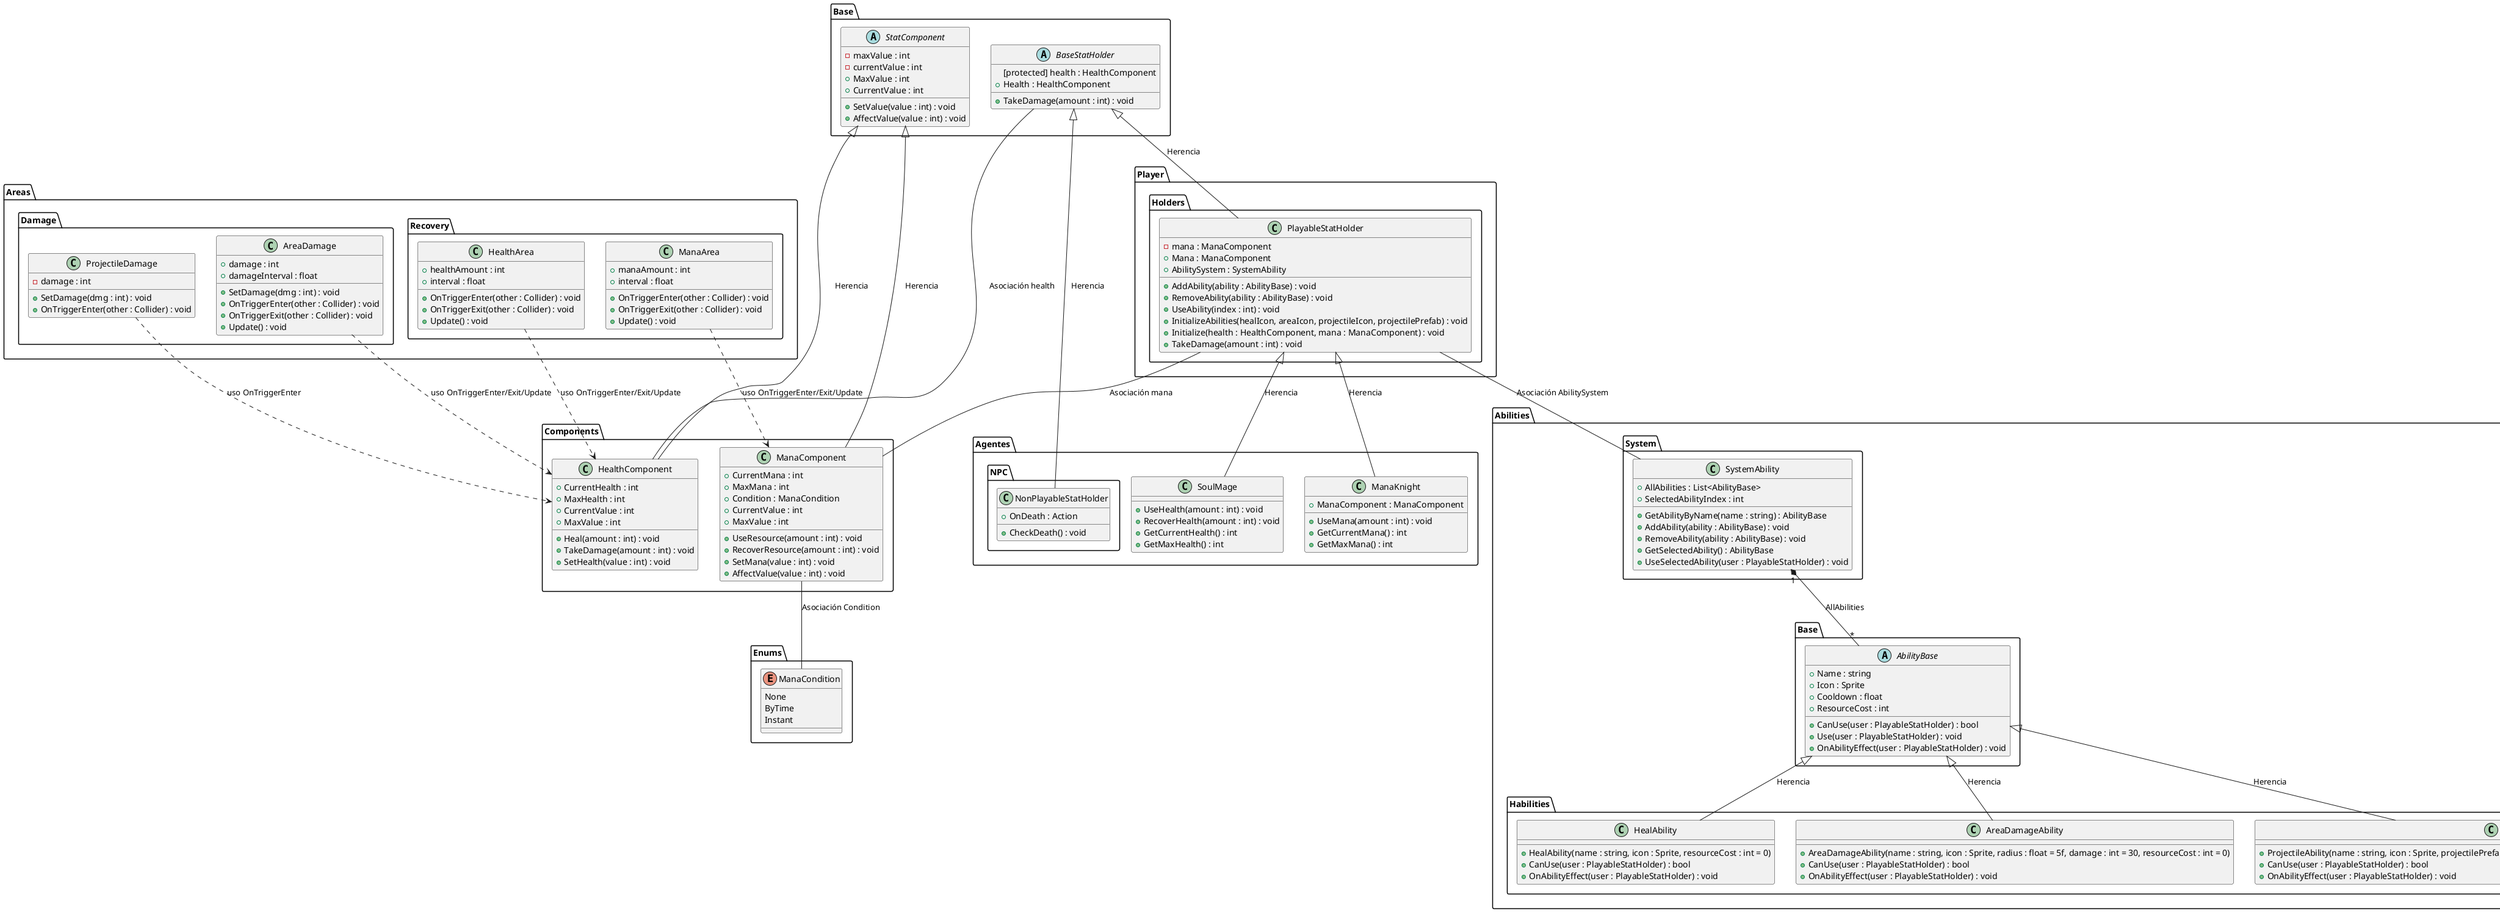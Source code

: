 @startuml

' === RELATIONSHIP LEGEND ===
' <|--  : Herencia (Inheritance)
' --    : Asociación (Association)
' *--   : Composición (Composition)
' ..>   : Asociación débil (Weak association / usage)
' "1"   : Uno
' "0..*" o "*" : Muchos
' "1..3": Entre uno y tres

' ENUMS
package "Enums" {
    enum ManaCondition {
        None
        ByTime
        Instant
    }
}

' BASE COMPONENTS
package "Base" {
    abstract class StatComponent {
        -maxValue : int
        -currentValue : int
        +MaxValue : int
        +CurrentValue : int
        +SetValue(value : int) : void
        +AffectValue(value : int) : void
    }

    abstract class BaseStatHolder {
        [protected] health : HealthComponent
        +Health : HealthComponent
        +TakeDamage(amount : int) : void
    }
}

package "Components" {
    class HealthComponent {
        +CurrentHealth : int
        +MaxHealth : int
        +Heal(amount : int) : void
        +TakeDamage(amount : int) : void
        +SetHealth(value : int) : void
        +CurrentValue : int
        +MaxValue : int
    }

    class ManaComponent {
        +CurrentMana : int
        +MaxMana : int
        +Condition : ManaCondition
        +UseResource(amount : int) : void
        +RecoverResource(amount : int) : void
        +SetMana(value : int) : void
        +AffectValue(value : int) : void
        +CurrentValue : int
        +MaxValue : int
    }
}

package "Player.Holders" {
    class PlayableStatHolder {
        -mana : ManaComponent
        +Mana : ManaComponent
        +AbilitySystem : SystemAbility
        +AddAbility(ability : AbilityBase) : void
        +RemoveAbility(ability : AbilityBase) : void
        +UseAbility(index : int) : void
        +InitializeAbilities(healIcon, areaIcon, projectileIcon, projectilePrefab) : void
        +Initialize(health : HealthComponent, mana : ManaComponent) : void
        +TakeDamage(amount : int) : void
    }
}

package "Agentes.NPC" {
    class NonPlayableStatHolder {
        +OnDeath : Action
        +CheckDeath() : void
    }
}

package "Agentes" {
    class SoulMage {
        +UseHealth(amount : int) : void
        +RecoverHealth(amount : int) : void
        +GetCurrentHealth() : int
        +GetMaxHealth() : int
    }

    class ManaKnight {
        +ManaComponent : ManaComponent
        +UseMana(amount : int) : void
        +GetCurrentMana() : int
        +GetMaxMana() : int
    }
}

package "Abilities.Base" {
    abstract class AbilityBase {
        +Name : string
        +Icon : Sprite
        +Cooldown : float
        +ResourceCost : int
        +CanUse(user : PlayableStatHolder) : bool
        +Use(user : PlayableStatHolder) : void
        +OnAbilityEffect(user : PlayableStatHolder) : void
    }
}

package "Abilities.Habilities" {
    class HealAbility {
        +HealAbility(name : string, icon : Sprite, resourceCost : int = 0)
        +CanUse(user : PlayableStatHolder) : bool
        +OnAbilityEffect(user : PlayableStatHolder) : void
    }

    class AreaDamageAbility {
        +AreaDamageAbility(name : string, icon : Sprite, radius : float = 5f, damage : int = 30, resourceCost : int = 0)
        +CanUse(user : PlayableStatHolder) : bool
        +OnAbilityEffect(user : PlayableStatHolder) : void
    }

    class ProjectileAbility {
        +ProjectileAbility(name : string, icon : Sprite, projectilePrefab : GameObject = null, projectileSpeed : float = 20f, resourceCost : int = 0)
        +CanUse(user : PlayableStatHolder) : bool
        +OnAbilityEffect(user : PlayableStatHolder) : void
    }
}

package "Abilities.System" {
    class SystemAbility {
        +AllAbilities : List<AbilityBase>
        +SelectedAbilityIndex : int
        +GetAbilityByName(name : string) : AbilityBase
        +AddAbility(ability : AbilityBase) : void
        +RemoveAbility(ability : AbilityBase) : void
        +GetSelectedAbility() : AbilityBase
        +UseSelectedAbility(user : PlayableStatHolder) : void
    }
}

package "Areas.Recovery" {
    class HealthArea {
        +healthAmount : int
        +interval : float
        +OnTriggerEnter(other : Collider) : void
        +OnTriggerExit(other : Collider) : void
        +Update() : void
    }
    class ManaArea {
        +manaAmount : int
        +interval : float
        +OnTriggerEnter(other : Collider) : void
        +OnTriggerExit(other : Collider) : void
        +Update() : void
    }
}

package "Areas.Damage" {
    class ProjectileDamage {
        -damage : int
        +SetDamage(dmg : int) : void
        +OnTriggerEnter(other : Collider) : void
    }

    class AreaDamage {
        +damage : int
        +damageInterval : float
        +SetDamage(dmg : int) : void
        +OnTriggerEnter(other : Collider) : void
        +OnTriggerExit(other : Collider) : void
        +Update() : void
    }
}

' === RELATIONS WITH EXPLANATION ===

' Herencia
Base.StatComponent <|-- Components.HealthComponent : "Herencia"
Base.StatComponent <|-- Components.ManaComponent : "Herencia"
Base.BaseStatHolder <|-- Player.Holders.PlayableStatHolder : "Herencia"
Base.BaseStatHolder <|-- Agentes.NPC.NonPlayableStatHolder : "Herencia"
Player.Holders.PlayableStatHolder <|-- Agentes.SoulMage : "Herencia"
Player.Holders.PlayableStatHolder <|-- Agentes.ManaKnight : "Herencia"
Abilities.Base.AbilityBase <|-- Abilities.Habilities.HealAbility : "Herencia"
Abilities.Base.AbilityBase <|-- Abilities.Habilities.AreaDamageAbility : "Herencia"
Abilities.Base.AbilityBase <|-- Abilities.Habilities.ProjectileAbility : "Herencia"

' Asociación
Base.BaseStatHolder -- Components.HealthComponent : "Asociación health"
Player.Holders.PlayableStatHolder -- Components.ManaComponent : "Asociación mana"
Player.Holders.PlayableStatHolder -- Abilities.System.SystemAbility : "Asociación AbilitySystem"
Components.ManaComponent -- Enums.ManaCondition : "Asociación Condition"

' Composición: SystemAbility contiene de 1 a n habilidades
Abilities.System.SystemAbility "1" *-- "*" Abilities.Base.AbilityBase : "AllAbilities"

' Asociación débil / uso
Areas.Recovery.HealthArea ..> Components.HealthComponent : "uso OnTriggerEnter/Exit/Update"
Areas.Recovery.ManaArea ..> Components.ManaComponent : "uso OnTriggerEnter/Exit/Update"
Areas.Damage.ProjectileDamage ..> Components.HealthComponent : "uso OnTriggerEnter"
Areas.Damage.AreaDamage ..> Components.HealthComponent : "uso OnTriggerEnter/Exit/Update"

@enduml